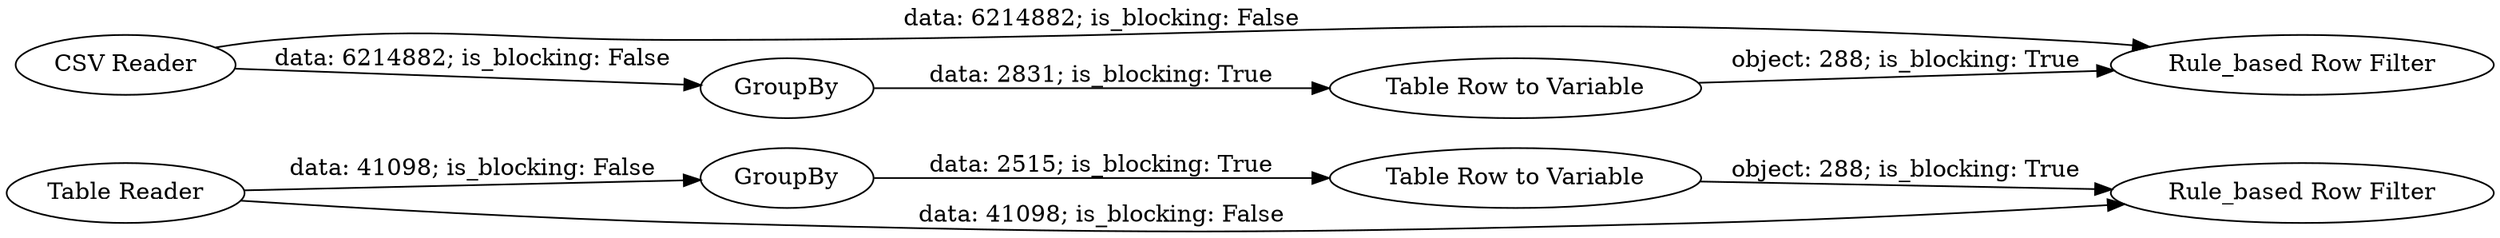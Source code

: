 digraph {
	"-5829824567514657984_25" [label=GroupBy]
	"-5829824567514657984_26" [label="Rule_based Row Filter"]
	"-5829824567514657984_27" [label="Table Row to Variable"]
	"-5829824567514657984_30" [label="Table Row to Variable"]
	"-5829824567514657984_31" [label="Rule_based Row Filter"]
	"-5829824567514657984_29" [label=GroupBy]
	"-5829824567514657984_1" [label="Table Reader"]
	"-5829824567514657984_32" [label="CSV Reader"]
	"-5829824567514657984_27" -> "-5829824567514657984_26" [label="object: 288; is_blocking: True"]
	"-5829824567514657984_1" -> "-5829824567514657984_26" [label="data: 41098; is_blocking: False"]
	"-5829824567514657984_32" -> "-5829824567514657984_29" [label="data: 6214882; is_blocking: False"]
	"-5829824567514657984_30" -> "-5829824567514657984_31" [label="object: 288; is_blocking: True"]
	"-5829824567514657984_1" -> "-5829824567514657984_25" [label="data: 41098; is_blocking: False"]
	"-5829824567514657984_29" -> "-5829824567514657984_30" [label="data: 2831; is_blocking: True"]
	"-5829824567514657984_32" -> "-5829824567514657984_31" [label="data: 6214882; is_blocking: False"]
	"-5829824567514657984_25" -> "-5829824567514657984_27" [label="data: 2515; is_blocking: True"]
	rankdir=LR
}
